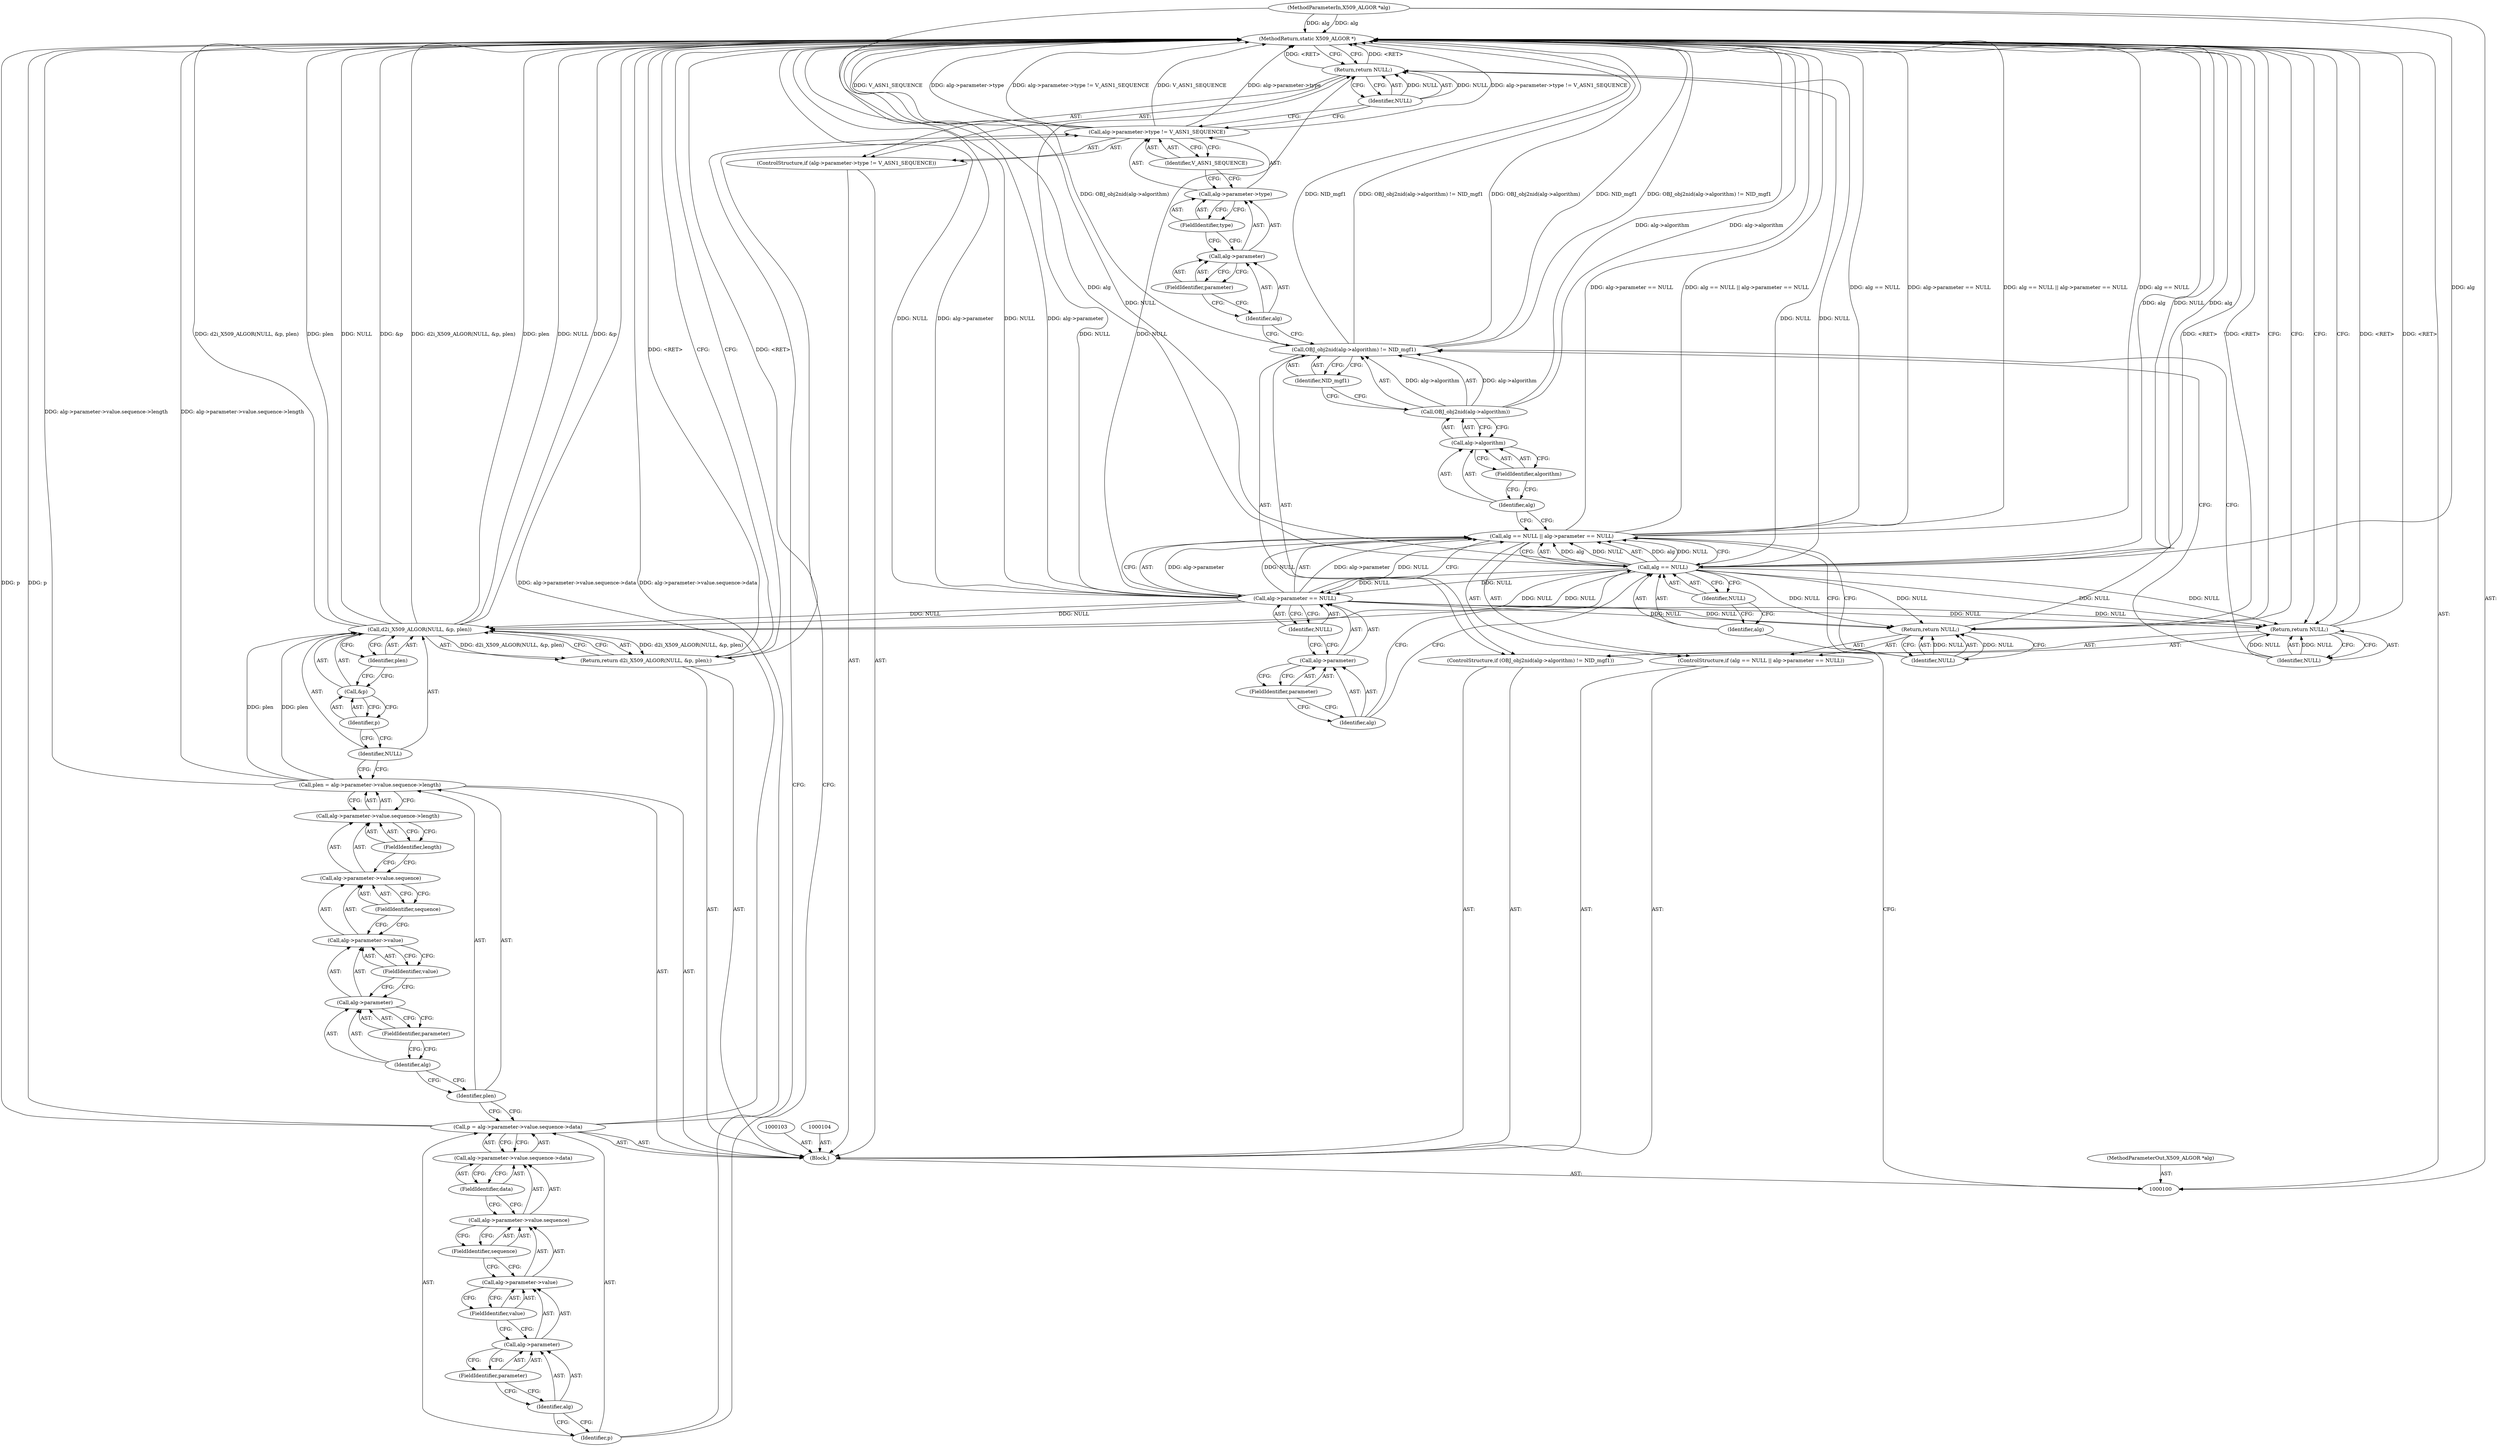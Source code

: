 digraph "0_openssl_c394a488942387246653833359a5c94b5832674e" {
"1000164" [label="(MethodReturn,static X509_ALGOR *)"];
"1000101" [label="(MethodParameterIn,X509_ALGOR *alg)"];
"1000216" [label="(MethodParameterOut,X509_ALGOR *alg)"];
"1000135" [label="(Identifier,NULL)"];
"1000134" [label="(Return,return NULL;)"];
"1000143" [label="(FieldIdentifier,parameter)"];
"1000144" [label="(FieldIdentifier,value)"];
"1000145" [label="(FieldIdentifier,sequence)"];
"1000136" [label="(Call,p = alg->parameter->value.sequence->data)"];
"1000137" [label="(Identifier,p)"];
"1000146" [label="(FieldIdentifier,data)"];
"1000138" [label="(Call,alg->parameter->value.sequence->data)"];
"1000139" [label="(Call,alg->parameter->value.sequence)"];
"1000140" [label="(Call,alg->parameter->value)"];
"1000141" [label="(Call,alg->parameter)"];
"1000142" [label="(Identifier,alg)"];
"1000149" [label="(Call,alg->parameter->value.sequence->length)"];
"1000150" [label="(Call,alg->parameter->value.sequence)"];
"1000151" [label="(Call,alg->parameter->value)"];
"1000152" [label="(Call,alg->parameter)"];
"1000153" [label="(Identifier,alg)"];
"1000154" [label="(FieldIdentifier,parameter)"];
"1000155" [label="(FieldIdentifier,value)"];
"1000156" [label="(FieldIdentifier,sequence)"];
"1000147" [label="(Call,plen = alg->parameter->value.sequence->length)"];
"1000148" [label="(Identifier,plen)"];
"1000157" [label="(FieldIdentifier,length)"];
"1000159" [label="(Call,d2i_X509_ALGOR(NULL, &p, plen))"];
"1000160" [label="(Identifier,NULL)"];
"1000161" [label="(Call,&p)"];
"1000162" [label="(Identifier,p)"];
"1000163" [label="(Identifier,plen)"];
"1000158" [label="(Return,return d2i_X509_ALGOR(NULL, &p, plen);)"];
"1000102" [label="(Block,)"];
"1000109" [label="(Identifier,NULL)"];
"1000110" [label="(Call,alg->parameter == NULL)"];
"1000111" [label="(Call,alg->parameter)"];
"1000112" [label="(Identifier,alg)"];
"1000113" [label="(FieldIdentifier,parameter)"];
"1000105" [label="(ControlStructure,if (alg == NULL || alg->parameter == NULL))"];
"1000114" [label="(Identifier,NULL)"];
"1000106" [label="(Call,alg == NULL || alg->parameter == NULL)"];
"1000107" [label="(Call,alg == NULL)"];
"1000108" [label="(Identifier,alg)"];
"1000116" [label="(Identifier,NULL)"];
"1000115" [label="(Return,return NULL;)"];
"1000120" [label="(Call,alg->algorithm)"];
"1000121" [label="(Identifier,alg)"];
"1000122" [label="(FieldIdentifier,algorithm)"];
"1000123" [label="(Identifier,NID_mgf1)"];
"1000117" [label="(ControlStructure,if (OBJ_obj2nid(alg->algorithm) != NID_mgf1))"];
"1000118" [label="(Call,OBJ_obj2nid(alg->algorithm) != NID_mgf1)"];
"1000119" [label="(Call,OBJ_obj2nid(alg->algorithm))"];
"1000125" [label="(Identifier,NULL)"];
"1000124" [label="(Return,return NULL;)"];
"1000131" [label="(FieldIdentifier,parameter)"];
"1000132" [label="(FieldIdentifier,type)"];
"1000133" [label="(Identifier,V_ASN1_SEQUENCE)"];
"1000126" [label="(ControlStructure,if (alg->parameter->type != V_ASN1_SEQUENCE))"];
"1000127" [label="(Call,alg->parameter->type != V_ASN1_SEQUENCE)"];
"1000128" [label="(Call,alg->parameter->type)"];
"1000129" [label="(Call,alg->parameter)"];
"1000130" [label="(Identifier,alg)"];
"1000164" -> "1000100"  [label="AST: "];
"1000164" -> "1000115"  [label="CFG: "];
"1000164" -> "1000124"  [label="CFG: "];
"1000164" -> "1000134"  [label="CFG: "];
"1000164" -> "1000158"  [label="CFG: "];
"1000134" -> "1000164"  [label="DDG: <RET>"];
"1000124" -> "1000164"  [label="DDG: <RET>"];
"1000158" -> "1000164"  [label="DDG: <RET>"];
"1000159" -> "1000164"  [label="DDG: d2i_X509_ALGOR(NULL, &p, plen)"];
"1000159" -> "1000164"  [label="DDG: plen"];
"1000159" -> "1000164"  [label="DDG: NULL"];
"1000159" -> "1000164"  [label="DDG: &p"];
"1000107" -> "1000164"  [label="DDG: alg"];
"1000107" -> "1000164"  [label="DDG: NULL"];
"1000106" -> "1000164"  [label="DDG: alg == NULL"];
"1000106" -> "1000164"  [label="DDG: alg->parameter == NULL"];
"1000106" -> "1000164"  [label="DDG: alg == NULL || alg->parameter == NULL"];
"1000118" -> "1000164"  [label="DDG: NID_mgf1"];
"1000118" -> "1000164"  [label="DDG: OBJ_obj2nid(alg->algorithm) != NID_mgf1"];
"1000118" -> "1000164"  [label="DDG: OBJ_obj2nid(alg->algorithm)"];
"1000147" -> "1000164"  [label="DDG: alg->parameter->value.sequence->length"];
"1000127" -> "1000164"  [label="DDG: alg->parameter->type != V_ASN1_SEQUENCE"];
"1000127" -> "1000164"  [label="DDG: V_ASN1_SEQUENCE"];
"1000127" -> "1000164"  [label="DDG: alg->parameter->type"];
"1000110" -> "1000164"  [label="DDG: NULL"];
"1000110" -> "1000164"  [label="DDG: alg->parameter"];
"1000101" -> "1000164"  [label="DDG: alg"];
"1000119" -> "1000164"  [label="DDG: alg->algorithm"];
"1000136" -> "1000164"  [label="DDG: alg->parameter->value.sequence->data"];
"1000136" -> "1000164"  [label="DDG: p"];
"1000115" -> "1000164"  [label="DDG: <RET>"];
"1000101" -> "1000100"  [label="AST: "];
"1000101" -> "1000164"  [label="DDG: alg"];
"1000101" -> "1000107"  [label="DDG: alg"];
"1000216" -> "1000100"  [label="AST: "];
"1000135" -> "1000134"  [label="AST: "];
"1000135" -> "1000127"  [label="CFG: "];
"1000134" -> "1000135"  [label="CFG: "];
"1000135" -> "1000134"  [label="DDG: NULL"];
"1000134" -> "1000126"  [label="AST: "];
"1000134" -> "1000135"  [label="CFG: "];
"1000135" -> "1000134"  [label="AST: "];
"1000164" -> "1000134"  [label="CFG: "];
"1000134" -> "1000164"  [label="DDG: <RET>"];
"1000135" -> "1000134"  [label="DDG: NULL"];
"1000110" -> "1000134"  [label="DDG: NULL"];
"1000107" -> "1000134"  [label="DDG: NULL"];
"1000143" -> "1000141"  [label="AST: "];
"1000143" -> "1000142"  [label="CFG: "];
"1000141" -> "1000143"  [label="CFG: "];
"1000144" -> "1000140"  [label="AST: "];
"1000144" -> "1000141"  [label="CFG: "];
"1000140" -> "1000144"  [label="CFG: "];
"1000145" -> "1000139"  [label="AST: "];
"1000145" -> "1000140"  [label="CFG: "];
"1000139" -> "1000145"  [label="CFG: "];
"1000136" -> "1000102"  [label="AST: "];
"1000136" -> "1000138"  [label="CFG: "];
"1000137" -> "1000136"  [label="AST: "];
"1000138" -> "1000136"  [label="AST: "];
"1000148" -> "1000136"  [label="CFG: "];
"1000136" -> "1000164"  [label="DDG: alg->parameter->value.sequence->data"];
"1000136" -> "1000164"  [label="DDG: p"];
"1000137" -> "1000136"  [label="AST: "];
"1000137" -> "1000127"  [label="CFG: "];
"1000142" -> "1000137"  [label="CFG: "];
"1000146" -> "1000138"  [label="AST: "];
"1000146" -> "1000139"  [label="CFG: "];
"1000138" -> "1000146"  [label="CFG: "];
"1000138" -> "1000136"  [label="AST: "];
"1000138" -> "1000146"  [label="CFG: "];
"1000139" -> "1000138"  [label="AST: "];
"1000146" -> "1000138"  [label="AST: "];
"1000136" -> "1000138"  [label="CFG: "];
"1000139" -> "1000138"  [label="AST: "];
"1000139" -> "1000145"  [label="CFG: "];
"1000140" -> "1000139"  [label="AST: "];
"1000145" -> "1000139"  [label="AST: "];
"1000146" -> "1000139"  [label="CFG: "];
"1000140" -> "1000139"  [label="AST: "];
"1000140" -> "1000144"  [label="CFG: "];
"1000141" -> "1000140"  [label="AST: "];
"1000144" -> "1000140"  [label="AST: "];
"1000145" -> "1000140"  [label="CFG: "];
"1000141" -> "1000140"  [label="AST: "];
"1000141" -> "1000143"  [label="CFG: "];
"1000142" -> "1000141"  [label="AST: "];
"1000143" -> "1000141"  [label="AST: "];
"1000144" -> "1000141"  [label="CFG: "];
"1000142" -> "1000141"  [label="AST: "];
"1000142" -> "1000137"  [label="CFG: "];
"1000143" -> "1000142"  [label="CFG: "];
"1000149" -> "1000147"  [label="AST: "];
"1000149" -> "1000157"  [label="CFG: "];
"1000150" -> "1000149"  [label="AST: "];
"1000157" -> "1000149"  [label="AST: "];
"1000147" -> "1000149"  [label="CFG: "];
"1000150" -> "1000149"  [label="AST: "];
"1000150" -> "1000156"  [label="CFG: "];
"1000151" -> "1000150"  [label="AST: "];
"1000156" -> "1000150"  [label="AST: "];
"1000157" -> "1000150"  [label="CFG: "];
"1000151" -> "1000150"  [label="AST: "];
"1000151" -> "1000155"  [label="CFG: "];
"1000152" -> "1000151"  [label="AST: "];
"1000155" -> "1000151"  [label="AST: "];
"1000156" -> "1000151"  [label="CFG: "];
"1000152" -> "1000151"  [label="AST: "];
"1000152" -> "1000154"  [label="CFG: "];
"1000153" -> "1000152"  [label="AST: "];
"1000154" -> "1000152"  [label="AST: "];
"1000155" -> "1000152"  [label="CFG: "];
"1000153" -> "1000152"  [label="AST: "];
"1000153" -> "1000148"  [label="CFG: "];
"1000154" -> "1000153"  [label="CFG: "];
"1000154" -> "1000152"  [label="AST: "];
"1000154" -> "1000153"  [label="CFG: "];
"1000152" -> "1000154"  [label="CFG: "];
"1000155" -> "1000151"  [label="AST: "];
"1000155" -> "1000152"  [label="CFG: "];
"1000151" -> "1000155"  [label="CFG: "];
"1000156" -> "1000150"  [label="AST: "];
"1000156" -> "1000151"  [label="CFG: "];
"1000150" -> "1000156"  [label="CFG: "];
"1000147" -> "1000102"  [label="AST: "];
"1000147" -> "1000149"  [label="CFG: "];
"1000148" -> "1000147"  [label="AST: "];
"1000149" -> "1000147"  [label="AST: "];
"1000160" -> "1000147"  [label="CFG: "];
"1000147" -> "1000164"  [label="DDG: alg->parameter->value.sequence->length"];
"1000147" -> "1000159"  [label="DDG: plen"];
"1000148" -> "1000147"  [label="AST: "];
"1000148" -> "1000136"  [label="CFG: "];
"1000153" -> "1000148"  [label="CFG: "];
"1000157" -> "1000149"  [label="AST: "];
"1000157" -> "1000150"  [label="CFG: "];
"1000149" -> "1000157"  [label="CFG: "];
"1000159" -> "1000158"  [label="AST: "];
"1000159" -> "1000163"  [label="CFG: "];
"1000160" -> "1000159"  [label="AST: "];
"1000161" -> "1000159"  [label="AST: "];
"1000163" -> "1000159"  [label="AST: "];
"1000158" -> "1000159"  [label="CFG: "];
"1000159" -> "1000164"  [label="DDG: d2i_X509_ALGOR(NULL, &p, plen)"];
"1000159" -> "1000164"  [label="DDG: plen"];
"1000159" -> "1000164"  [label="DDG: NULL"];
"1000159" -> "1000164"  [label="DDG: &p"];
"1000159" -> "1000158"  [label="DDG: d2i_X509_ALGOR(NULL, &p, plen)"];
"1000110" -> "1000159"  [label="DDG: NULL"];
"1000107" -> "1000159"  [label="DDG: NULL"];
"1000147" -> "1000159"  [label="DDG: plen"];
"1000160" -> "1000159"  [label="AST: "];
"1000160" -> "1000147"  [label="CFG: "];
"1000162" -> "1000160"  [label="CFG: "];
"1000161" -> "1000159"  [label="AST: "];
"1000161" -> "1000162"  [label="CFG: "];
"1000162" -> "1000161"  [label="AST: "];
"1000163" -> "1000161"  [label="CFG: "];
"1000162" -> "1000161"  [label="AST: "];
"1000162" -> "1000160"  [label="CFG: "];
"1000161" -> "1000162"  [label="CFG: "];
"1000163" -> "1000159"  [label="AST: "];
"1000163" -> "1000161"  [label="CFG: "];
"1000159" -> "1000163"  [label="CFG: "];
"1000158" -> "1000102"  [label="AST: "];
"1000158" -> "1000159"  [label="CFG: "];
"1000159" -> "1000158"  [label="AST: "];
"1000164" -> "1000158"  [label="CFG: "];
"1000158" -> "1000164"  [label="DDG: <RET>"];
"1000159" -> "1000158"  [label="DDG: d2i_X509_ALGOR(NULL, &p, plen)"];
"1000102" -> "1000100"  [label="AST: "];
"1000103" -> "1000102"  [label="AST: "];
"1000104" -> "1000102"  [label="AST: "];
"1000105" -> "1000102"  [label="AST: "];
"1000117" -> "1000102"  [label="AST: "];
"1000126" -> "1000102"  [label="AST: "];
"1000136" -> "1000102"  [label="AST: "];
"1000147" -> "1000102"  [label="AST: "];
"1000158" -> "1000102"  [label="AST: "];
"1000109" -> "1000107"  [label="AST: "];
"1000109" -> "1000108"  [label="CFG: "];
"1000107" -> "1000109"  [label="CFG: "];
"1000110" -> "1000106"  [label="AST: "];
"1000110" -> "1000114"  [label="CFG: "];
"1000111" -> "1000110"  [label="AST: "];
"1000114" -> "1000110"  [label="AST: "];
"1000106" -> "1000110"  [label="CFG: "];
"1000110" -> "1000164"  [label="DDG: NULL"];
"1000110" -> "1000164"  [label="DDG: alg->parameter"];
"1000110" -> "1000106"  [label="DDG: alg->parameter"];
"1000110" -> "1000106"  [label="DDG: NULL"];
"1000107" -> "1000110"  [label="DDG: NULL"];
"1000110" -> "1000115"  [label="DDG: NULL"];
"1000110" -> "1000124"  [label="DDG: NULL"];
"1000110" -> "1000134"  [label="DDG: NULL"];
"1000110" -> "1000159"  [label="DDG: NULL"];
"1000111" -> "1000110"  [label="AST: "];
"1000111" -> "1000113"  [label="CFG: "];
"1000112" -> "1000111"  [label="AST: "];
"1000113" -> "1000111"  [label="AST: "];
"1000114" -> "1000111"  [label="CFG: "];
"1000112" -> "1000111"  [label="AST: "];
"1000112" -> "1000107"  [label="CFG: "];
"1000113" -> "1000112"  [label="CFG: "];
"1000113" -> "1000111"  [label="AST: "];
"1000113" -> "1000112"  [label="CFG: "];
"1000111" -> "1000113"  [label="CFG: "];
"1000105" -> "1000102"  [label="AST: "];
"1000106" -> "1000105"  [label="AST: "];
"1000115" -> "1000105"  [label="AST: "];
"1000114" -> "1000110"  [label="AST: "];
"1000114" -> "1000111"  [label="CFG: "];
"1000110" -> "1000114"  [label="CFG: "];
"1000106" -> "1000105"  [label="AST: "];
"1000106" -> "1000107"  [label="CFG: "];
"1000106" -> "1000110"  [label="CFG: "];
"1000107" -> "1000106"  [label="AST: "];
"1000110" -> "1000106"  [label="AST: "];
"1000116" -> "1000106"  [label="CFG: "];
"1000121" -> "1000106"  [label="CFG: "];
"1000106" -> "1000164"  [label="DDG: alg == NULL"];
"1000106" -> "1000164"  [label="DDG: alg->parameter == NULL"];
"1000106" -> "1000164"  [label="DDG: alg == NULL || alg->parameter == NULL"];
"1000107" -> "1000106"  [label="DDG: alg"];
"1000107" -> "1000106"  [label="DDG: NULL"];
"1000110" -> "1000106"  [label="DDG: alg->parameter"];
"1000110" -> "1000106"  [label="DDG: NULL"];
"1000107" -> "1000106"  [label="AST: "];
"1000107" -> "1000109"  [label="CFG: "];
"1000108" -> "1000107"  [label="AST: "];
"1000109" -> "1000107"  [label="AST: "];
"1000112" -> "1000107"  [label="CFG: "];
"1000106" -> "1000107"  [label="CFG: "];
"1000107" -> "1000164"  [label="DDG: alg"];
"1000107" -> "1000164"  [label="DDG: NULL"];
"1000107" -> "1000106"  [label="DDG: alg"];
"1000107" -> "1000106"  [label="DDG: NULL"];
"1000101" -> "1000107"  [label="DDG: alg"];
"1000107" -> "1000110"  [label="DDG: NULL"];
"1000107" -> "1000115"  [label="DDG: NULL"];
"1000107" -> "1000124"  [label="DDG: NULL"];
"1000107" -> "1000134"  [label="DDG: NULL"];
"1000107" -> "1000159"  [label="DDG: NULL"];
"1000108" -> "1000107"  [label="AST: "];
"1000108" -> "1000100"  [label="CFG: "];
"1000109" -> "1000108"  [label="CFG: "];
"1000116" -> "1000115"  [label="AST: "];
"1000116" -> "1000106"  [label="CFG: "];
"1000115" -> "1000116"  [label="CFG: "];
"1000116" -> "1000115"  [label="DDG: NULL"];
"1000115" -> "1000105"  [label="AST: "];
"1000115" -> "1000116"  [label="CFG: "];
"1000116" -> "1000115"  [label="AST: "];
"1000164" -> "1000115"  [label="CFG: "];
"1000115" -> "1000164"  [label="DDG: <RET>"];
"1000116" -> "1000115"  [label="DDG: NULL"];
"1000110" -> "1000115"  [label="DDG: NULL"];
"1000107" -> "1000115"  [label="DDG: NULL"];
"1000120" -> "1000119"  [label="AST: "];
"1000120" -> "1000122"  [label="CFG: "];
"1000121" -> "1000120"  [label="AST: "];
"1000122" -> "1000120"  [label="AST: "];
"1000119" -> "1000120"  [label="CFG: "];
"1000121" -> "1000120"  [label="AST: "];
"1000121" -> "1000106"  [label="CFG: "];
"1000122" -> "1000121"  [label="CFG: "];
"1000122" -> "1000120"  [label="AST: "];
"1000122" -> "1000121"  [label="CFG: "];
"1000120" -> "1000122"  [label="CFG: "];
"1000123" -> "1000118"  [label="AST: "];
"1000123" -> "1000119"  [label="CFG: "];
"1000118" -> "1000123"  [label="CFG: "];
"1000117" -> "1000102"  [label="AST: "];
"1000118" -> "1000117"  [label="AST: "];
"1000124" -> "1000117"  [label="AST: "];
"1000118" -> "1000117"  [label="AST: "];
"1000118" -> "1000123"  [label="CFG: "];
"1000119" -> "1000118"  [label="AST: "];
"1000123" -> "1000118"  [label="AST: "];
"1000125" -> "1000118"  [label="CFG: "];
"1000130" -> "1000118"  [label="CFG: "];
"1000118" -> "1000164"  [label="DDG: NID_mgf1"];
"1000118" -> "1000164"  [label="DDG: OBJ_obj2nid(alg->algorithm) != NID_mgf1"];
"1000118" -> "1000164"  [label="DDG: OBJ_obj2nid(alg->algorithm)"];
"1000119" -> "1000118"  [label="DDG: alg->algorithm"];
"1000119" -> "1000118"  [label="AST: "];
"1000119" -> "1000120"  [label="CFG: "];
"1000120" -> "1000119"  [label="AST: "];
"1000123" -> "1000119"  [label="CFG: "];
"1000119" -> "1000164"  [label="DDG: alg->algorithm"];
"1000119" -> "1000118"  [label="DDG: alg->algorithm"];
"1000125" -> "1000124"  [label="AST: "];
"1000125" -> "1000118"  [label="CFG: "];
"1000124" -> "1000125"  [label="CFG: "];
"1000125" -> "1000124"  [label="DDG: NULL"];
"1000124" -> "1000117"  [label="AST: "];
"1000124" -> "1000125"  [label="CFG: "];
"1000125" -> "1000124"  [label="AST: "];
"1000164" -> "1000124"  [label="CFG: "];
"1000124" -> "1000164"  [label="DDG: <RET>"];
"1000125" -> "1000124"  [label="DDG: NULL"];
"1000110" -> "1000124"  [label="DDG: NULL"];
"1000107" -> "1000124"  [label="DDG: NULL"];
"1000131" -> "1000129"  [label="AST: "];
"1000131" -> "1000130"  [label="CFG: "];
"1000129" -> "1000131"  [label="CFG: "];
"1000132" -> "1000128"  [label="AST: "];
"1000132" -> "1000129"  [label="CFG: "];
"1000128" -> "1000132"  [label="CFG: "];
"1000133" -> "1000127"  [label="AST: "];
"1000133" -> "1000128"  [label="CFG: "];
"1000127" -> "1000133"  [label="CFG: "];
"1000126" -> "1000102"  [label="AST: "];
"1000127" -> "1000126"  [label="AST: "];
"1000134" -> "1000126"  [label="AST: "];
"1000127" -> "1000126"  [label="AST: "];
"1000127" -> "1000133"  [label="CFG: "];
"1000128" -> "1000127"  [label="AST: "];
"1000133" -> "1000127"  [label="AST: "];
"1000135" -> "1000127"  [label="CFG: "];
"1000137" -> "1000127"  [label="CFG: "];
"1000127" -> "1000164"  [label="DDG: alg->parameter->type != V_ASN1_SEQUENCE"];
"1000127" -> "1000164"  [label="DDG: V_ASN1_SEQUENCE"];
"1000127" -> "1000164"  [label="DDG: alg->parameter->type"];
"1000128" -> "1000127"  [label="AST: "];
"1000128" -> "1000132"  [label="CFG: "];
"1000129" -> "1000128"  [label="AST: "];
"1000132" -> "1000128"  [label="AST: "];
"1000133" -> "1000128"  [label="CFG: "];
"1000129" -> "1000128"  [label="AST: "];
"1000129" -> "1000131"  [label="CFG: "];
"1000130" -> "1000129"  [label="AST: "];
"1000131" -> "1000129"  [label="AST: "];
"1000132" -> "1000129"  [label="CFG: "];
"1000130" -> "1000129"  [label="AST: "];
"1000130" -> "1000118"  [label="CFG: "];
"1000131" -> "1000130"  [label="CFG: "];
}
